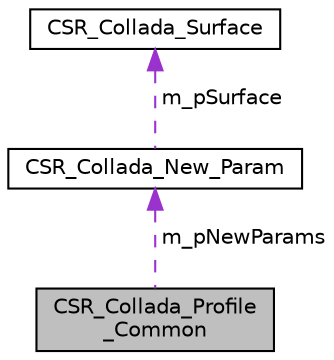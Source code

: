digraph "CSR_Collada_Profile_Common"
{
 // LATEX_PDF_SIZE
  edge [fontname="Helvetica",fontsize="10",labelfontname="Helvetica",labelfontsize="10"];
  node [fontname="Helvetica",fontsize="10",shape=record];
  Node1 [label="CSR_Collada_Profile\l_Common",height=0.2,width=0.4,color="black", fillcolor="grey75", style="filled", fontcolor="black",tooltip=" "];
  Node2 -> Node1 [dir="back",color="darkorchid3",fontsize="10",style="dashed",label=" m_pNewParams" ,fontname="Helvetica"];
  Node2 [label="CSR_Collada_New_Param",height=0.2,width=0.4,color="black", fillcolor="white", style="filled",URL="$struct_c_s_r___collada___new___param.html",tooltip=" "];
  Node3 -> Node2 [dir="back",color="darkorchid3",fontsize="10",style="dashed",label=" m_pSurface" ,fontname="Helvetica"];
  Node3 [label="CSR_Collada_Surface",height=0.2,width=0.4,color="black", fillcolor="white", style="filled",URL="$struct_c_s_r___collada___surface.html",tooltip=" "];
}
